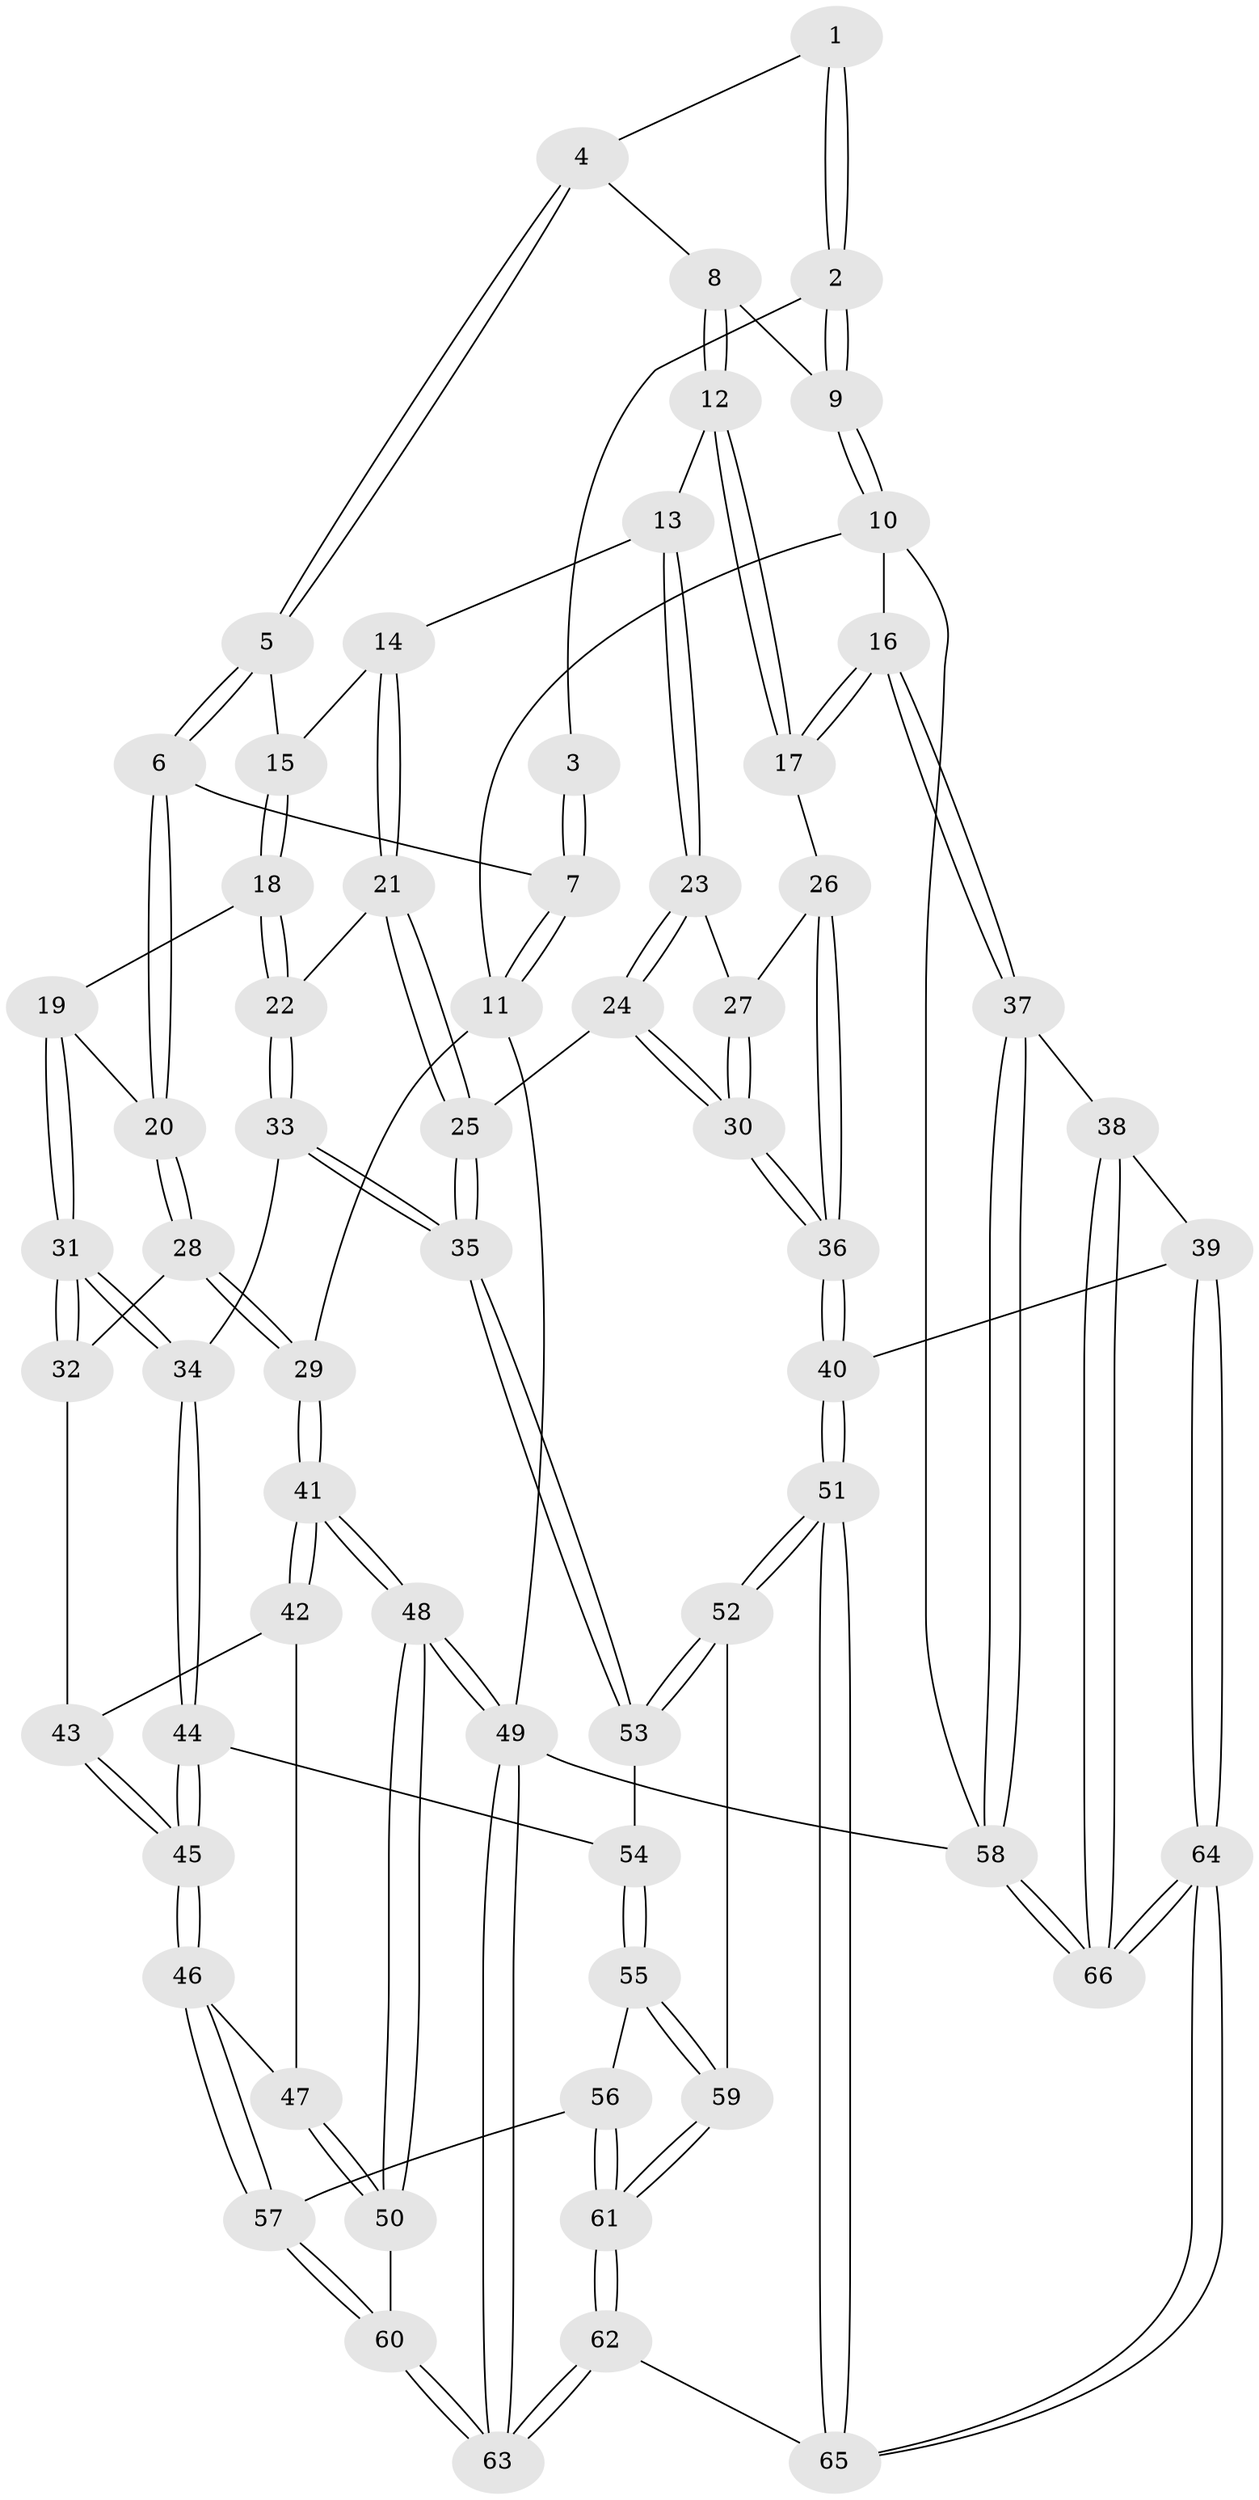 // Generated by graph-tools (version 1.1) at 2025/16/03/09/25 04:16:57]
// undirected, 66 vertices, 162 edges
graph export_dot {
graph [start="1"]
  node [color=gray90,style=filled];
  1 [pos="+0.5473603947045433+0.07570097946618369"];
  2 [pos="+0.966171829073328+0"];
  3 [pos="+0.4585364484105237+0"];
  4 [pos="+0.5483673112828595+0.11536879712196735"];
  5 [pos="+0.416783591559689+0.2612759065923133"];
  6 [pos="+0.3067041675334705+0.24293270331528757"];
  7 [pos="+0.10204256115650515+0"];
  8 [pos="+0.847720499431311+0.11242324889351517"];
  9 [pos="+1+0"];
  10 [pos="+1+0"];
  11 [pos="+0+0"];
  12 [pos="+0.7869897256480687+0.26974505516604547"];
  13 [pos="+0.7189106537345987+0.3141931368231517"];
  14 [pos="+0.4940584872000682+0.3042485693873037"];
  15 [pos="+0.4306909797339652+0.27088907219486025"];
  16 [pos="+1+0.4764093044395022"];
  17 [pos="+0.9112338151072429+0.41667769240274083"];
  18 [pos="+0.43422068463519836+0.5025389777563573"];
  19 [pos="+0.3974936516356379+0.5177954115275247"];
  20 [pos="+0.30125895434805083+0.25200151387748154"];
  21 [pos="+0.5388108574828481+0.48958236929430593"];
  22 [pos="+0.47606484846749403+0.5184850818925738"];
  23 [pos="+0.7063857421928686+0.42305689068977764"];
  24 [pos="+0.6463987616844189+0.5639066937533779"];
  25 [pos="+0.6253064405283129+0.5675468681956932"];
  26 [pos="+0.864639530395991+0.5020723637188568"];
  27 [pos="+0.7817740851049557+0.48516796437458687"];
  28 [pos="+0.19317336556417736+0.3970237242914218"];
  29 [pos="+0+0.32196662384107344"];
  30 [pos="+0.7615734334756926+0.6367793570355491"];
  31 [pos="+0.3589350929535129+0.5797488075042521"];
  32 [pos="+0.19271888460655517+0.40710575157900186"];
  33 [pos="+0.4567740569157701+0.5764818549256061"];
  34 [pos="+0.3662507053399438+0.6084978108207034"];
  35 [pos="+0.5638878053312777+0.6361907435629518"];
  36 [pos="+0.8354458436420924+0.6956903600572858"];
  37 [pos="+1+0.7340223362524954"];
  38 [pos="+0.920720829033617+0.7195832463694177"];
  39 [pos="+0.8640654749596663+0.7075991256190428"];
  40 [pos="+0.8374813717102517+0.699287290123566"];
  41 [pos="+0+0.6762084795782501"];
  42 [pos="+0.14954893238321548+0.5022714006876512"];
  43 [pos="+0.16389801755345335+0.4797037246933287"];
  44 [pos="+0.3615070826317398+0.6311862892522507"];
  45 [pos="+0.31055681116926354+0.6774087698388673"];
  46 [pos="+0.2846642547126285+0.7181633117893828"];
  47 [pos="+0.15925978786408326+0.6198123192997781"];
  48 [pos="+0+0.7185188716861729"];
  49 [pos="+0+1"];
  50 [pos="+0.03916631918984139+0.7675092259873768"];
  51 [pos="+0.6885219117555551+0.8313577817832994"];
  52 [pos="+0.569828975790306+0.8048571459759968"];
  53 [pos="+0.5566424187171444+0.654146679069439"];
  54 [pos="+0.42856764727383084+0.6692466668249238"];
  55 [pos="+0.43921256094232797+0.7180468711764314"];
  56 [pos="+0.35701142767546257+0.8014185056202827"];
  57 [pos="+0.2782413095850762+0.7599346332141338"];
  58 [pos="+1+1"];
  59 [pos="+0.5463733650424323+0.8170637386886221"];
  60 [pos="+0.1679763732992773+0.845353968046356"];
  61 [pos="+0.460568925079235+0.8913089812663934"];
  62 [pos="+0.40192863096999715+1"];
  63 [pos="+0.2164781806252816+1"];
  64 [pos="+0.7849010418689601+1"];
  65 [pos="+0.7798445769547628+1"];
  66 [pos="+0.8060009678148248+1"];
  1 -- 2;
  1 -- 2;
  1 -- 4;
  2 -- 3;
  2 -- 9;
  2 -- 9;
  3 -- 7;
  3 -- 7;
  4 -- 5;
  4 -- 5;
  4 -- 8;
  5 -- 6;
  5 -- 6;
  5 -- 15;
  6 -- 7;
  6 -- 20;
  6 -- 20;
  7 -- 11;
  7 -- 11;
  8 -- 9;
  8 -- 12;
  8 -- 12;
  9 -- 10;
  9 -- 10;
  10 -- 11;
  10 -- 16;
  10 -- 58;
  11 -- 29;
  11 -- 49;
  12 -- 13;
  12 -- 17;
  12 -- 17;
  13 -- 14;
  13 -- 23;
  13 -- 23;
  14 -- 15;
  14 -- 21;
  14 -- 21;
  15 -- 18;
  15 -- 18;
  16 -- 17;
  16 -- 17;
  16 -- 37;
  16 -- 37;
  17 -- 26;
  18 -- 19;
  18 -- 22;
  18 -- 22;
  19 -- 20;
  19 -- 31;
  19 -- 31;
  20 -- 28;
  20 -- 28;
  21 -- 22;
  21 -- 25;
  21 -- 25;
  22 -- 33;
  22 -- 33;
  23 -- 24;
  23 -- 24;
  23 -- 27;
  24 -- 25;
  24 -- 30;
  24 -- 30;
  25 -- 35;
  25 -- 35;
  26 -- 27;
  26 -- 36;
  26 -- 36;
  27 -- 30;
  27 -- 30;
  28 -- 29;
  28 -- 29;
  28 -- 32;
  29 -- 41;
  29 -- 41;
  30 -- 36;
  30 -- 36;
  31 -- 32;
  31 -- 32;
  31 -- 34;
  31 -- 34;
  32 -- 43;
  33 -- 34;
  33 -- 35;
  33 -- 35;
  34 -- 44;
  34 -- 44;
  35 -- 53;
  35 -- 53;
  36 -- 40;
  36 -- 40;
  37 -- 38;
  37 -- 58;
  37 -- 58;
  38 -- 39;
  38 -- 66;
  38 -- 66;
  39 -- 40;
  39 -- 64;
  39 -- 64;
  40 -- 51;
  40 -- 51;
  41 -- 42;
  41 -- 42;
  41 -- 48;
  41 -- 48;
  42 -- 43;
  42 -- 47;
  43 -- 45;
  43 -- 45;
  44 -- 45;
  44 -- 45;
  44 -- 54;
  45 -- 46;
  45 -- 46;
  46 -- 47;
  46 -- 57;
  46 -- 57;
  47 -- 50;
  47 -- 50;
  48 -- 49;
  48 -- 49;
  48 -- 50;
  48 -- 50;
  49 -- 63;
  49 -- 63;
  49 -- 58;
  50 -- 60;
  51 -- 52;
  51 -- 52;
  51 -- 65;
  51 -- 65;
  52 -- 53;
  52 -- 53;
  52 -- 59;
  53 -- 54;
  54 -- 55;
  54 -- 55;
  55 -- 56;
  55 -- 59;
  55 -- 59;
  56 -- 57;
  56 -- 61;
  56 -- 61;
  57 -- 60;
  57 -- 60;
  58 -- 66;
  58 -- 66;
  59 -- 61;
  59 -- 61;
  60 -- 63;
  60 -- 63;
  61 -- 62;
  61 -- 62;
  62 -- 63;
  62 -- 63;
  62 -- 65;
  64 -- 65;
  64 -- 65;
  64 -- 66;
  64 -- 66;
}
